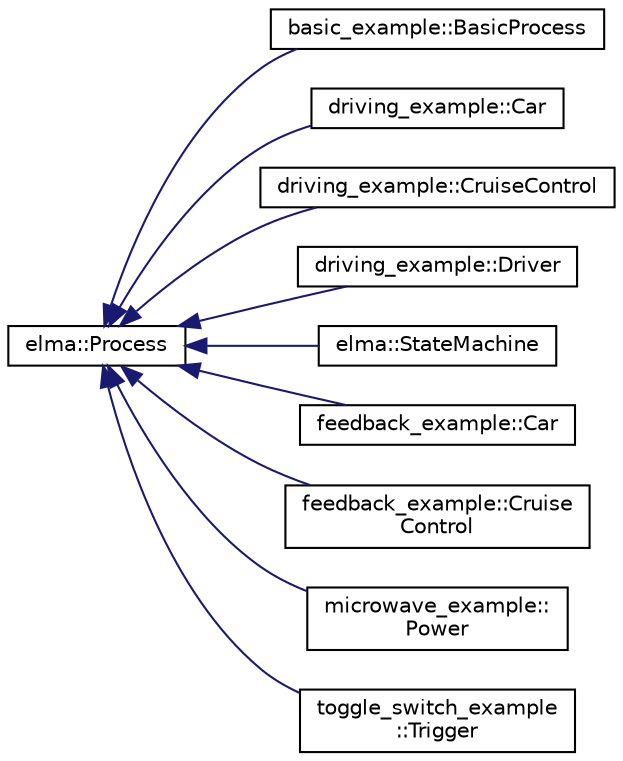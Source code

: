 digraph "Graphical Class Hierarchy"
{
  edge [fontname="Helvetica",fontsize="10",labelfontname="Helvetica",labelfontsize="10"];
  node [fontname="Helvetica",fontsize="10",shape=record];
  rankdir="LR";
  Node0 [label="elma::Process",height=0.2,width=0.4,color="black", fillcolor="white", style="filled",URL="$classelma_1_1Process.html",tooltip="An abstract base class for processes. "];
  Node0 -> Node1 [dir="back",color="midnightblue",fontsize="10",style="solid",fontname="Helvetica"];
  Node1 [label="basic_example::BasicProcess",height=0.2,width=0.4,color="black", fillcolor="white", style="filled",URL="$classbasic__example_1_1BasicProcess.html",tooltip="Example: A very basic process class. See the file examples/basic.cc for usage. "];
  Node0 -> Node2 [dir="back",color="midnightblue",fontsize="10",style="solid",fontname="Helvetica"];
  Node2 [label="driving_example::Car",height=0.2,width=0.4,color="black", fillcolor="white", style="filled",URL="$classdriving__example_1_1Car.html",tooltip="Example: Another car simulation process. See examples/driving.cc. "];
  Node0 -> Node3 [dir="back",color="midnightblue",fontsize="10",style="solid",fontname="Helvetica"];
  Node3 [label="driving_example::CruiseControl",height=0.2,width=0.4,color="black", fillcolor="white", style="filled",URL="$classdriving__example_1_1CruiseControl.html",tooltip="Example: A cruise controller for a Car process. See examples/driving.cc. "];
  Node0 -> Node4 [dir="back",color="midnightblue",fontsize="10",style="solid",fontname="Helvetica"];
  Node4 [label="driving_example::Driver",height=0.2,width=0.4,color="black", fillcolor="white", style="filled",URL="$classdriving__example_1_1Driver.html",tooltip="Example: A simulated driver, who keeps cycling between 50 and 60 kph. See examples/driving.cc. "];
  Node0 -> Node5 [dir="back",color="midnightblue",fontsize="10",style="solid",fontname="Helvetica"];
  Node5 [label="elma::StateMachine",height=0.2,width=0.4,color="black", fillcolor="white", style="filled",URL="$classelma_1_1StateMachine.html",tooltip="A finite state machine class. "];
  Node0 -> Node6 [dir="back",color="midnightblue",fontsize="10",style="solid",fontname="Helvetica"];
  Node6 [label="feedback_example::Car",height=0.2,width=0.4,color="black", fillcolor="white", style="filled",URL="$classfeedback__example_1_1Car.html",tooltip="Example: A car simulation process. See examples/feedback.cc. "];
  Node0 -> Node7 [dir="back",color="midnightblue",fontsize="10",style="solid",fontname="Helvetica"];
  Node7 [label="feedback_example::Cruise\lControl",height=0.2,width=0.4,color="black", fillcolor="white", style="filled",URL="$classfeedback__example_1_1CruiseControl.html",tooltip="Example: A cruise controller for a Car process. See examples/feedback.cc. "];
  Node0 -> Node8 [dir="back",color="midnightblue",fontsize="10",style="solid",fontname="Helvetica"];
  Node8 [label="microwave_example::\lPower",height=0.2,width=0.4,color="black", fillcolor="white", style="filled",URL="$classmicrowave__example_1_1Power.html",tooltip="A class the models the power component of a microwave oven. See examples/microwave.cc. "];
  Node0 -> Node9 [dir="back",color="midnightblue",fontsize="10",style="solid",fontname="Helvetica"];
  Node9 [label="toggle_switch_example\l::Trigger",height=0.2,width=0.4,color="black", fillcolor="white", style="filled",URL="$classtoggle__switch__example_1_1Trigger.html",tooltip="A process class that sends switch events. See examples/toggle_switch.cc. "];
}
